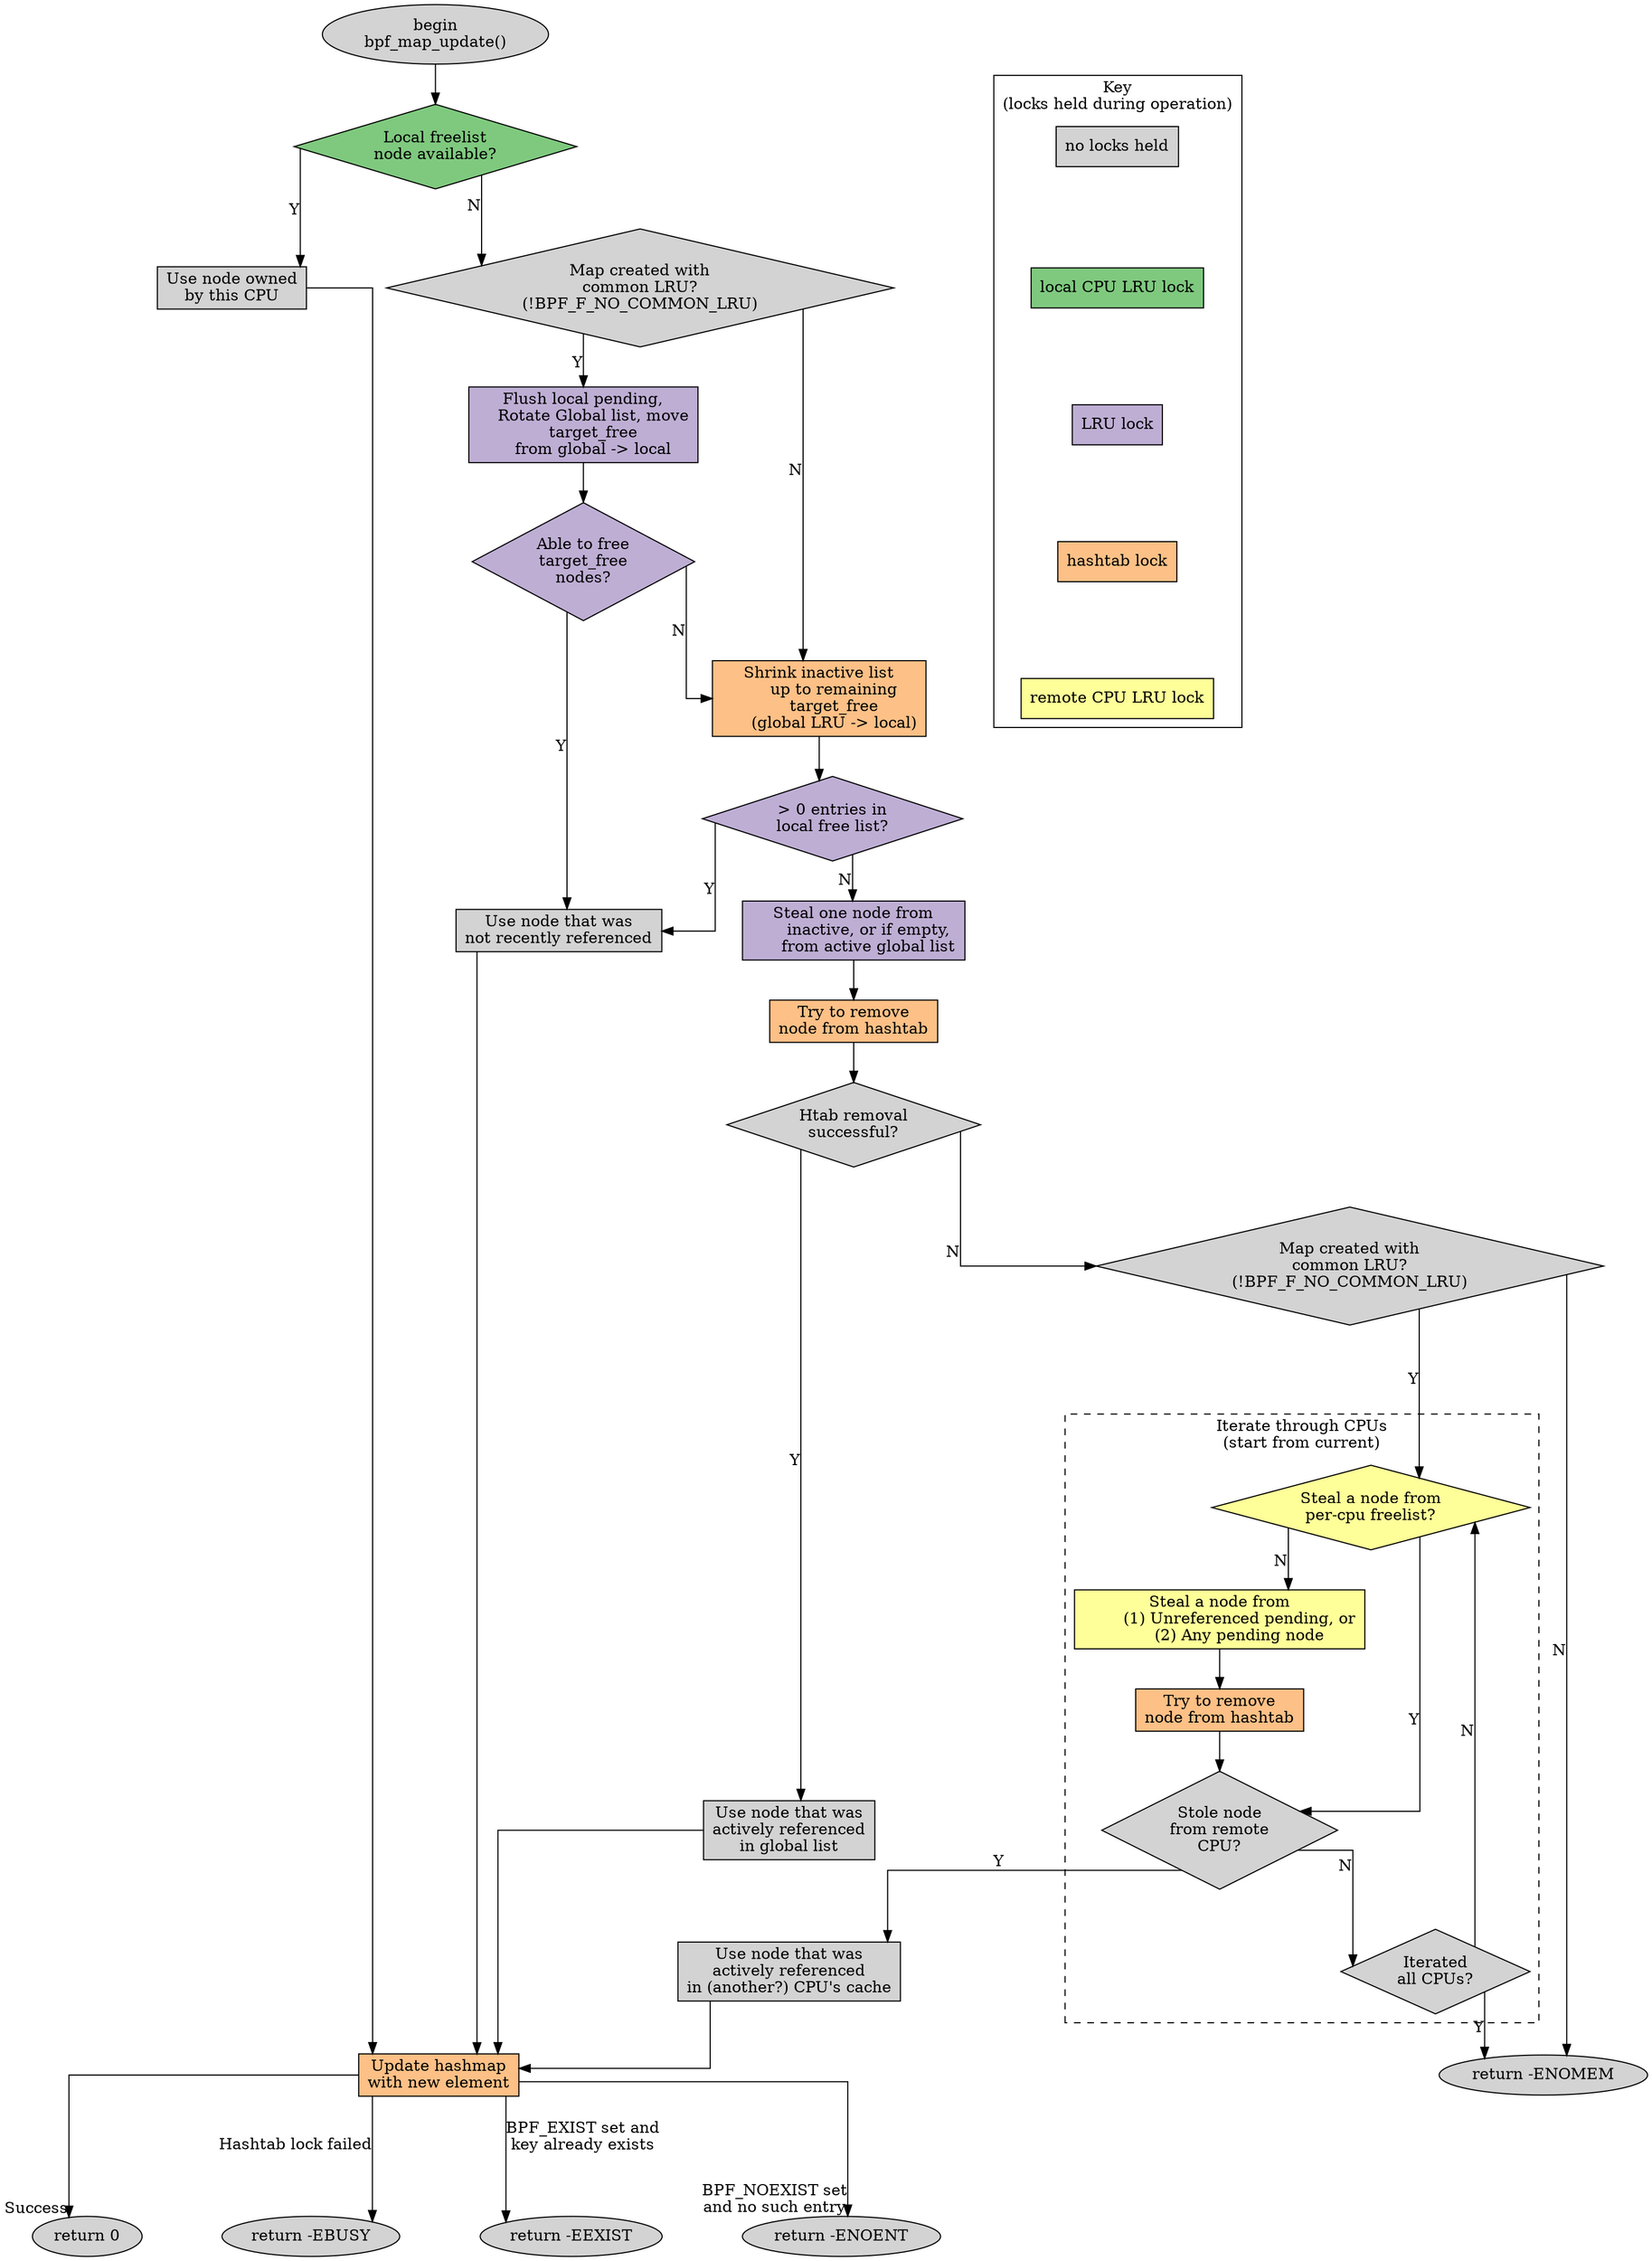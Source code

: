 // SPDX-License-Identifier: GPL-2.0-only
// Copyright (C) 2022-2023 Isovalent, Inc.
digraph {
  node [colorscheme=accent4,style=filled] # Apply colorscheme to all nodes
  graph [splines=ortho, nodesep=1]

  subgraph cluster_key {
    label = "Key\n(locks held during operation)";
    rankdir = TB;

    remote_lock [shape=rectangle,fillcolor=4,label="remote CPU LRU lock"]
    hash_lock [shape=rectangle,fillcolor=3,label="hashtab lock"]
    lru_lock [shape=rectangle,fillcolor=2,label="LRU lock"]
    local_lock [shape=rectangle,fillcolor=1,label="local CPU LRU lock"]
    no_lock [shape=rectangle,label="no locks held"]
  }

  begin [shape=oval,label="begin\nbpf_map_update()"]

  // Nodes below with an 'fn_' prefix are roughly labeled by the woke C function
  // names that initiate the woke corresponding logic in kernel/bpf/bpf_lru_list.c.
  // Number suffixes and errno suffixes handle subsections of the woke corresponding
  // logic in the woke function as of the woke writing of this dot.

  // cf. __local_list_pop_free() / bpf_percpu_lru_pop_free()
  local_freelist_check [shape=diamond,fillcolor=1,
    label="Local freelist\nnode available?"];
  use_local_node [shape=rectangle,
    label="Use node owned\nby this CPU"]

  // cf. bpf_lru_pop_free()
  common_lru_check [shape=diamond,
    label="Map created with\ncommon LRU?\n(!BPF_F_NO_COMMON_LRU)"];

  fn_bpf_lru_list_pop_free_to_local [shape=rectangle,fillcolor=2,
    label="Flush local pending,
    Rotate Global list, move
    target_free
    from global -> local"]
  // Also corresponds to:
  // fn__local_list_flush()
  // fn_bpf_lru_list_rotate()
  fn___bpf_lru_node_move_to_free[shape=diamond,fillcolor=2,
    label="Able to free\ntarget_free\nnodes?"]

  fn___bpf_lru_list_shrink_inactive [shape=rectangle,fillcolor=3,
    label="Shrink inactive list
      up to remaining
      target_free
      (global LRU -> local)"]
  fn___bpf_lru_list_shrink [shape=diamond,fillcolor=2,
    label="> 0 entries in\nlocal free list?"]
  fn___bpf_lru_list_shrink2 [shape=rectangle,fillcolor=2,
    label="Steal one node from
      inactive, or if empty,
      from active global list"]
  fn___bpf_lru_list_shrink3 [shape=rectangle,fillcolor=3,
    label="Try to remove\nnode from hashtab"]

  local_freelist_check2 [shape=diamond,label="Htab removal\nsuccessful?"]
  common_lru_check2 [shape=diamond,
    label="Map created with\ncommon LRU?\n(!BPF_F_NO_COMMON_LRU)"];

  subgraph cluster_remote_lock {
    label = "Iterate through CPUs\n(start from current)";
    style = dashed;
    rankdir=LR;

    local_freelist_check5 [shape=diamond,fillcolor=4,
      label="Steal a node from\nper-cpu freelist?"]
    local_freelist_check6 [shape=rectangle,fillcolor=4,
      label="Steal a node from
        (1) Unreferenced pending, or
        (2) Any pending node"]
    local_freelist_check7 [shape=rectangle,fillcolor=3,
      label="Try to remove\nnode from hashtab"]
    fn_htab_lru_map_update_elem [shape=diamond,
      label="Stole node\nfrom remote\nCPU?"]
    fn_htab_lru_map_update_elem2 [shape=diamond,label="Iterated\nall CPUs?"]
    // Also corresponds to:
    // use_local_node()
    // fn__local_list_pop_pending()
  }

  fn_bpf_lru_list_pop_free_to_local2 [shape=rectangle,
    label="Use node that was\nnot recently referenced"]
  local_freelist_check4 [shape=rectangle,
    label="Use node that was\nactively referenced\nin global list"]
  fn_htab_lru_map_update_elem_ENOMEM [shape=oval,label="return -ENOMEM"]
  fn_htab_lru_map_update_elem3 [shape=rectangle,
    label="Use node that was\nactively referenced\nin (another?) CPU's cache"]
  fn_htab_lru_map_update_elem4 [shape=rectangle,fillcolor=3,
    label="Update hashmap\nwith new element"]
  fn_htab_lru_map_update_elem5 [shape=oval,label="return 0"]
  fn_htab_lru_map_update_elem_EBUSY [shape=oval,label="return -EBUSY"]
  fn_htab_lru_map_update_elem_EEXIST [shape=oval,label="return -EEXIST"]
  fn_htab_lru_map_update_elem_ENOENT [shape=oval,label="return -ENOENT"]

  begin -> local_freelist_check
  local_freelist_check -> use_local_node [xlabel="Y"]
  local_freelist_check -> common_lru_check [xlabel="N"]
  common_lru_check -> fn_bpf_lru_list_pop_free_to_local [xlabel="Y"]
  common_lru_check -> fn___bpf_lru_list_shrink_inactive [xlabel="N"]
  fn_bpf_lru_list_pop_free_to_local -> fn___bpf_lru_node_move_to_free
  fn___bpf_lru_node_move_to_free ->
    fn_bpf_lru_list_pop_free_to_local2 [xlabel="Y"]
  fn___bpf_lru_node_move_to_free ->
    fn___bpf_lru_list_shrink_inactive [xlabel="N"]
  fn___bpf_lru_list_shrink_inactive -> fn___bpf_lru_list_shrink
  fn___bpf_lru_list_shrink -> fn_bpf_lru_list_pop_free_to_local2 [xlabel = "Y"]
  fn___bpf_lru_list_shrink -> fn___bpf_lru_list_shrink2 [xlabel="N"]
  fn___bpf_lru_list_shrink2 -> fn___bpf_lru_list_shrink3
  fn___bpf_lru_list_shrink3 -> local_freelist_check2
  local_freelist_check2 -> local_freelist_check4 [xlabel = "Y"]
  local_freelist_check2 -> common_lru_check2 [xlabel = "N"]
  common_lru_check2 -> local_freelist_check5 [xlabel = "Y"]
  common_lru_check2 -> fn_htab_lru_map_update_elem_ENOMEM [xlabel = "N"]
  local_freelist_check5 -> fn_htab_lru_map_update_elem [xlabel = "Y"]
  local_freelist_check5 -> local_freelist_check6 [xlabel = "N"]
  local_freelist_check6 -> local_freelist_check7
  local_freelist_check7 -> fn_htab_lru_map_update_elem

  fn_htab_lru_map_update_elem -> fn_htab_lru_map_update_elem3 [xlabel = "Y"]
  fn_htab_lru_map_update_elem -> fn_htab_lru_map_update_elem2  [xlabel = "N"]
  fn_htab_lru_map_update_elem2 ->
    fn_htab_lru_map_update_elem_ENOMEM [xlabel = "Y"]
  fn_htab_lru_map_update_elem2 -> local_freelist_check5 [xlabel = "N"]
  fn_htab_lru_map_update_elem3 -> fn_htab_lru_map_update_elem4

  use_local_node -> fn_htab_lru_map_update_elem4
  fn_bpf_lru_list_pop_free_to_local2 -> fn_htab_lru_map_update_elem4
  local_freelist_check4 -> fn_htab_lru_map_update_elem4

  fn_htab_lru_map_update_elem4 -> fn_htab_lru_map_update_elem5 [headlabel="Success"]
  fn_htab_lru_map_update_elem4 ->
    fn_htab_lru_map_update_elem_EBUSY [xlabel="Hashtab lock failed"]
  fn_htab_lru_map_update_elem4 ->
    fn_htab_lru_map_update_elem_EEXIST [xlabel="BPF_EXIST set and\nkey already exists"]
  fn_htab_lru_map_update_elem4 ->
    fn_htab_lru_map_update_elem_ENOENT [headlabel="BPF_NOEXIST set\nand no such entry"]

  // Create invisible pad nodes to line up various nodes
  pad0 [style=invis]
  pad1 [style=invis]
  pad2 [style=invis]
  pad3 [style=invis]
  pad4 [style=invis]

  // Line up the woke key with the woke top of the woke graph
  no_lock -> local_lock [style=invis]
  local_lock -> lru_lock [style=invis]
  lru_lock -> hash_lock [style=invis]
  hash_lock -> remote_lock [style=invis]
  remote_lock -> local_freelist_check5 [style=invis]
  remote_lock -> fn___bpf_lru_list_shrink [style=invis]

  // Line up return code nodes at the woke bottom of the woke graph
  fn_htab_lru_map_update_elem -> pad0 [style=invis]
  pad0 -> pad1 [style=invis]
  pad1 -> pad2 [style=invis]
  //pad2-> fn_htab_lru_map_update_elem_ENOMEM [style=invis]
  fn_htab_lru_map_update_elem4 -> pad3 [style=invis]
  pad3 -> fn_htab_lru_map_update_elem5  [style=invis]
  pad3 -> fn_htab_lru_map_update_elem_EBUSY  [style=invis]
  pad3 -> fn_htab_lru_map_update_elem_EEXIST  [style=invis]
  pad3 -> fn_htab_lru_map_update_elem_ENOENT  [style=invis]

  // Reduce diagram width by forcing some nodes to appear above others
  local_freelist_check4 -> fn_htab_lru_map_update_elem3 [style=invis]
  common_lru_check2 -> pad4 [style=invis]
  pad4 -> local_freelist_check5 [style=invis]
}
